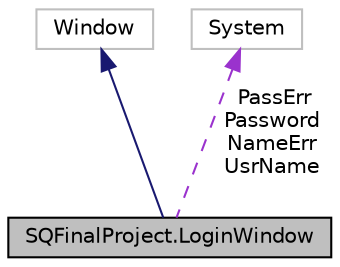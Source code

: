 digraph "SQFinalProject.LoginWindow"
{
 // LATEX_PDF_SIZE
  edge [fontname="Helvetica",fontsize="10",labelfontname="Helvetica",labelfontsize="10"];
  node [fontname="Helvetica",fontsize="10",shape=record];
  Node1 [label="SQFinalProject.LoginWindow",height=0.2,width=0.4,color="black", fillcolor="grey75", style="filled", fontcolor="black",tooltip="Interaction logic for LoginWindow.xaml"];
  Node2 -> Node1 [dir="back",color="midnightblue",fontsize="10",style="solid"];
  Node2 [label="Window",height=0.2,width=0.4,color="grey75", fillcolor="white", style="filled",tooltip=" "];
  Node3 -> Node1 [dir="back",color="darkorchid3",fontsize="10",style="dashed",label=" PassErr\nPassword\nNameErr\nUsrName" ];
  Node3 [label="System",height=0.2,width=0.4,color="grey75", fillcolor="white", style="filled",tooltip=" "];
}
